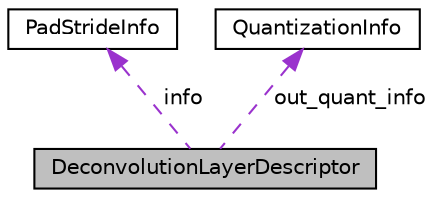 digraph "DeconvolutionLayerDescriptor"
{
 // LATEX_PDF_SIZE
  edge [fontname="Helvetica",fontsize="10",labelfontname="Helvetica",labelfontsize="10"];
  node [fontname="Helvetica",fontsize="10",shape=record];
  Node1 [label="DeconvolutionLayerDescriptor",height=0.2,width=0.4,color="black", fillcolor="grey75", style="filled", fontcolor="black",tooltip="Deconvolution layer descriptor."];
  Node2 -> Node1 [dir="back",color="darkorchid3",fontsize="10",style="dashed",label=" info" ,fontname="Helvetica"];
  Node2 [label="PadStrideInfo",height=0.2,width=0.4,color="black", fillcolor="white", style="filled",URL="$classarm__compute_1_1_pad_stride_info.xhtml",tooltip=" "];
  Node3 -> Node1 [dir="back",color="darkorchid3",fontsize="10",style="dashed",label=" out_quant_info" ,fontname="Helvetica"];
  Node3 [label="QuantizationInfo",height=0.2,width=0.4,color="black", fillcolor="white", style="filled",URL="$classarm__compute_1_1_quantization_info.xhtml",tooltip="Quantization information."];
}
